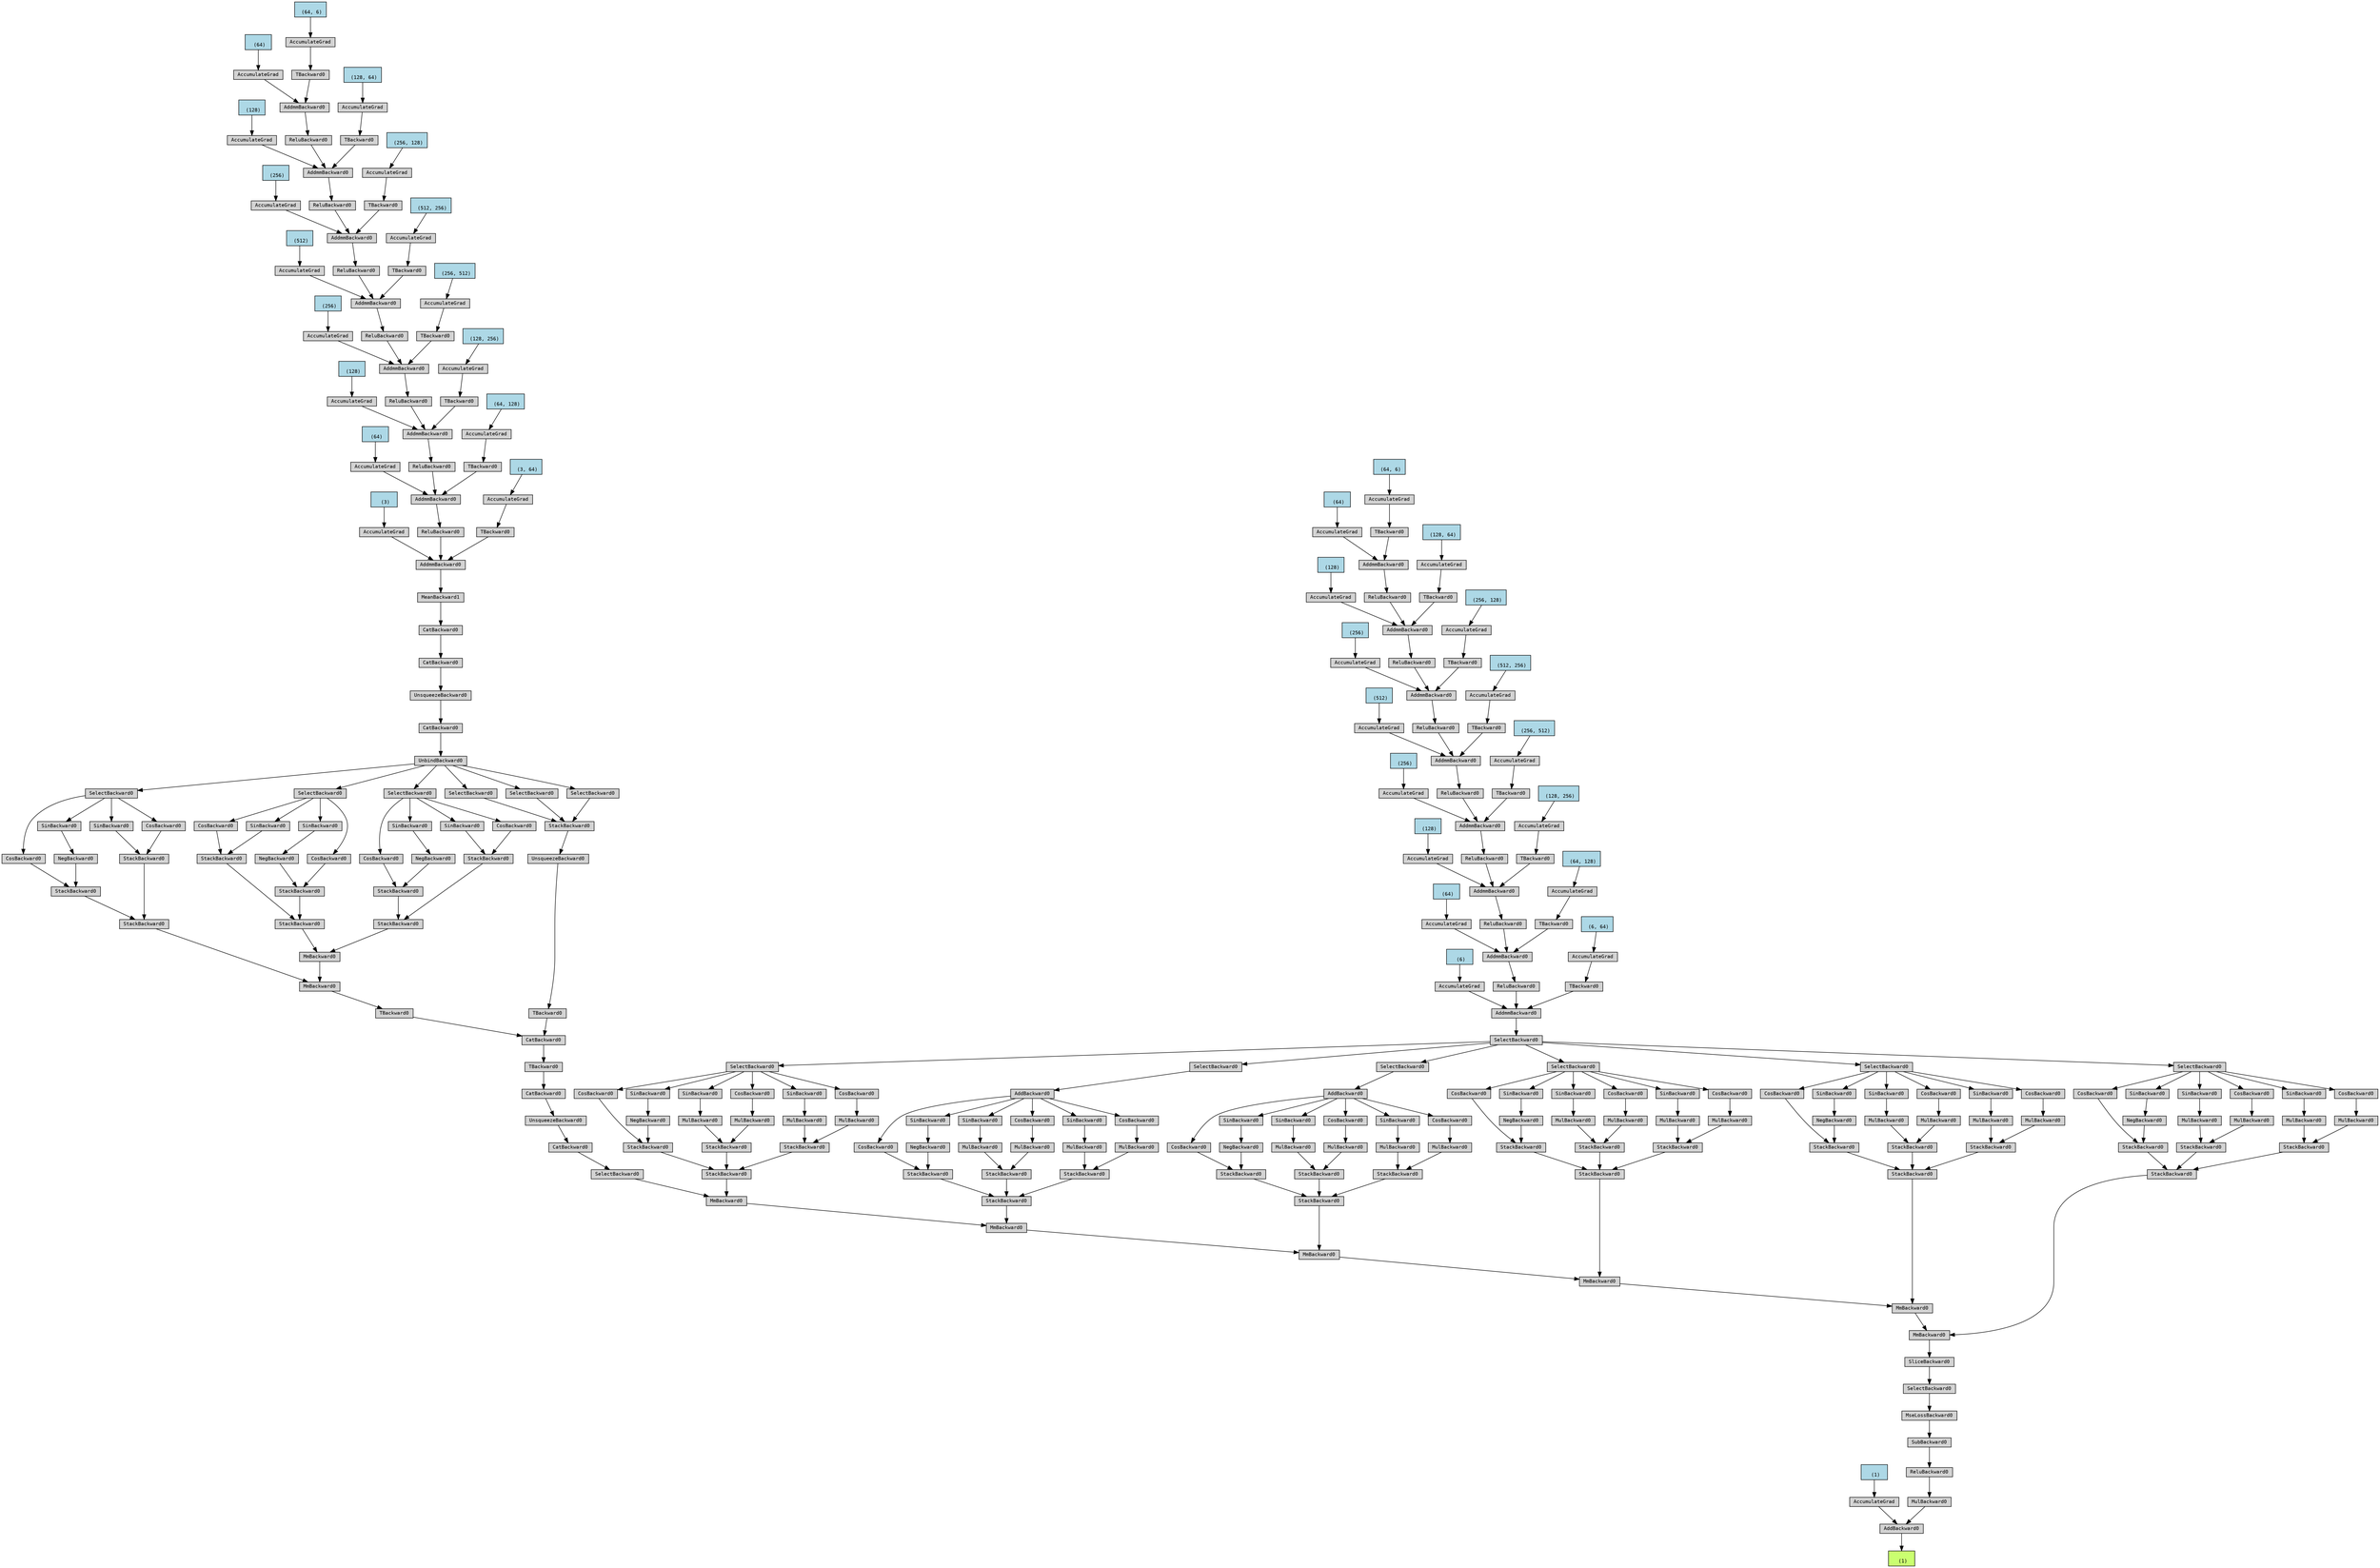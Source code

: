 digraph {
	graph [size="89.1,89.1"]
	node [align=left fontname=monospace fontsize=10 height=0.2 ranksep=0.1 shape=box style=filled]
	140610924723104 [label="
 (1)" fillcolor=darkolivegreen1]
	140611027736880 [label=AddBackward0]
	140611027736976 -> 140611027736880
	140610924722464 [label="
 (1)" fillcolor=lightblue]
	140610924722464 -> 140611027736976
	140611027736976 [label=AccumulateGrad]
	140611027745712 -> 140611027736880
	140611027745712 [label=MulBackward0]
	140611027745280 -> 140611027745712
	140611027745280 [label=ReluBackward0]
	140611027737744 -> 140611027745280
	140611027737744 [label=SubBackward0]
	140611027745040 -> 140611027737744
	140611027745040 [label=MseLossBackward0]
	140611027737696 -> 140611027745040
	140611027737696 [label=SelectBackward0]
	140611027737888 -> 140611027737696
	140611027737888 [label=SliceBackward0]
	140611027737936 -> 140611027737888
	140611027737936 [label=MmBackward0]
	140611027737984 -> 140611027737936
	140611027737984 [label=MmBackward0]
	140611027746288 -> 140611027737984
	140611027746288 [label=MmBackward0]
	140611027738128 -> 140611027746288
	140611027738128 [label=MmBackward0]
	140611027746432 -> 140611027738128
	140611027746432 [label=MmBackward0]
	140611027738272 -> 140611027746432
	140611027738272 [label=MmBackward0]
	140611027746528 -> 140611027738272
	140611027746528 [label=SelectBackward0]
	140611027746048 -> 140611027746528
	140611027746048 [label=CatBackward0]
	140611027737552 -> 140611027746048
	140611027737552 [label=UnsqueezeBackward0]
	140611027744944 -> 140611027737552
	140611027744944 [label=CatBackward0]
	140611027744752 -> 140611027744944
	140611027744752 [label=TBackward0]
	140611027744800 -> 140611027744752
	140611027744800 [label=CatBackward0]
	140611027744656 -> 140611027744800
	140611027744656 [label=TBackward0]
	140611027744176 -> 140611027744656
	140611027744176 [label=MmBackward0]
	140611027744080 -> 140611027744176
	140611027744080 [label=StackBackward0]
	140611027743984 -> 140611027744080
	140611027743984 [label=StackBackward0]
	140611027743792 -> 140611027743984
	140611027743792 [label=CosBackward0]
	140611027743648 -> 140611027743792
	140611027743648 [label=SelectBackward0]
	140611027743552 -> 140611027743648
	140611027743552 [label=UnbindBackward0]
	140611027743456 -> 140611027743552
	140611027743456 [label=CatBackward0]
	140611027743360 -> 140611027743456
	140611027743360 [label=UnsqueezeBackward0]
	140611027743264 -> 140611027743360
	140611027743264 [label=CatBackward0]
	140611027743168 -> 140611027743264
	140611027743168 [label=CatBackward0]
	140611027743024 -> 140611027743168
	140611027743024 [label=MeanBackward1]
	140611027742880 -> 140611027743024
	140611027742880 [label=AddmmBackward0]
	140611027742784 -> 140611027742880
	140611027693424 [label="
 (3)" fillcolor=lightblue]
	140611027693424 -> 140611027742784
	140611027742784 [label=AccumulateGrad]
	140611027742832 -> 140611027742880
	140611027742832 [label=ReluBackward0]
	140611027742688 -> 140611027742832
	140611027742688 [label=AddmmBackward0]
	140611027742448 -> 140611027742688
	140611027693264 [label="
 (64)" fillcolor=lightblue]
	140611027693264 -> 140611027742448
	140611027742448 [label=AccumulateGrad]
	140611027742496 -> 140611027742688
	140611027742496 [label=ReluBackward0]
	140611027742352 -> 140611027742496
	140611027742352 [label=AddmmBackward0]
	140611027742112 -> 140611027742352
	140611027693104 [label="
 (128)" fillcolor=lightblue]
	140611027693104 -> 140611027742112
	140611027742112 [label=AccumulateGrad]
	140611027742160 -> 140611027742352
	140611027742160 [label=ReluBackward0]
	140611027742016 -> 140611027742160
	140611027742016 [label=AddmmBackward0]
	140611027741776 -> 140611027742016
	140611027692944 [label="
 (256)" fillcolor=lightblue]
	140611027692944 -> 140611027741776
	140611027741776 [label=AccumulateGrad]
	140611027741824 -> 140611027742016
	140611027741824 [label=ReluBackward0]
	140611027741680 -> 140611027741824
	140611027741680 [label=AddmmBackward0]
	140611027741440 -> 140611027741680
	140611027692784 [label="
 (512)" fillcolor=lightblue]
	140611027692784 -> 140611027741440
	140611027741440 [label=AccumulateGrad]
	140611027741488 -> 140611027741680
	140611027741488 [label=ReluBackward0]
	140611027741344 -> 140611027741488
	140611027741344 [label=AddmmBackward0]
	140611027741104 -> 140611027741344
	140611027692624 [label="
 (256)" fillcolor=lightblue]
	140611027692624 -> 140611027741104
	140611027741104 [label=AccumulateGrad]
	140611027741152 -> 140611027741344
	140611027741152 [label=ReluBackward0]
	140611027741008 -> 140611027741152
	140611027741008 [label=AddmmBackward0]
	140611027740768 -> 140611027741008
	140611027692464 [label="
 (128)" fillcolor=lightblue]
	140611027692464 -> 140611027740768
	140611027740768 [label=AccumulateGrad]
	140611027740816 -> 140611027741008
	140611027740816 [label=ReluBackward0]
	140611027740672 -> 140611027740816
	140611027740672 [label=AddmmBackward0]
	140611027740336 -> 140611027740672
	140611027691584 [label="
 (64)" fillcolor=lightblue]
	140611027691584 -> 140611027740336
	140611027740336 [label=AccumulateGrad]
	140611027740432 -> 140611027740672
	140611027740432 [label=TBackward0]
	140611027740288 -> 140611027740432
	140611027691264 [label="
 (64, 6)" fillcolor=lightblue]
	140611027691264 -> 140611027740288
	140611027740288 [label=AccumulateGrad]
	140611027740864 -> 140611027741008
	140611027740864 [label=TBackward0]
	140611027740240 -> 140611027740864
	140611027692304 [label="
 (128, 64)" fillcolor=lightblue]
	140611027692304 -> 140611027740240
	140611027740240 [label=AccumulateGrad]
	140611027741200 -> 140611027741344
	140611027741200 [label=TBackward0]
	140611027740480 -> 140611027741200
	140611027692544 [label="
 (256, 128)" fillcolor=lightblue]
	140611027692544 -> 140611027740480
	140611027740480 [label=AccumulateGrad]
	140611027741536 -> 140611027741680
	140611027741536 [label=TBackward0]
	140611027740720 -> 140611027741536
	140611027692704 [label="
 (512, 256)" fillcolor=lightblue]
	140611027692704 -> 140611027740720
	140611027740720 [label=AccumulateGrad]
	140611027741872 -> 140611027742016
	140611027741872 [label=TBackward0]
	140611027741056 -> 140611027741872
	140611027692864 [label="
 (256, 512)" fillcolor=lightblue]
	140611027692864 -> 140611027741056
	140611027741056 [label=AccumulateGrad]
	140611027742208 -> 140611027742352
	140611027742208 [label=TBackward0]
	140611027741392 -> 140611027742208
	140611027693024 [label="
 (128, 256)" fillcolor=lightblue]
	140611027693024 -> 140611027741392
	140611027741392 [label=AccumulateGrad]
	140611027742544 -> 140611027742688
	140611027742544 [label=TBackward0]
	140611027741728 -> 140611027742544
	140611027693184 [label="
 (64, 128)" fillcolor=lightblue]
	140611027693184 -> 140611027741728
	140611027741728 [label=AccumulateGrad]
	140611027743744 -> 140611027742880
	140611027743744 [label=TBackward0]
	140611027742064 -> 140611027743744
	140611027693344 [label="
 (3, 64)" fillcolor=lightblue]
	140611027693344 -> 140611027742064
	140611027742064 [label=AccumulateGrad]
	140611027743840 -> 140611027743984
	140611027743840 [label=NegBackward0]
	140611027743504 -> 140611027743840
	140611027743504 [label=SinBackward0]
	140611027743648 -> 140611027743504
	140611027743936 -> 140611027744080
	140611027743936 [label=StackBackward0]
	140611027743312 -> 140611027743936
	140611027743312 [label=SinBackward0]
	140611027743648 -> 140611027743312
	140611027743600 -> 140611027743936
	140611027743600 [label=CosBackward0]
	140611027743648 -> 140611027743600
	140611027744128 -> 140611027744176
	140611027744128 [label=MmBackward0]
	140611027743408 -> 140611027744128
	140611027743408 [label=StackBackward0]
	140611027743120 -> 140611027743408
	140611027743120 [label=StackBackward0]
	140611027742400 -> 140611027743120
	140611027742400 [label=CosBackward0]
	140611027742592 -> 140611027742400
	140611027742592 [label=SelectBackward0]
	140611027743552 -> 140611027742592
	140611027742736 -> 140611027743120
	140611027742736 [label=SinBackward0]
	140611027742592 -> 140611027742736
	140611027743216 -> 140611027743408
	140611027743216 [label=StackBackward0]
	140611027741920 -> 140611027743216
	140611027741920 [label=NegBackward0]
	140611027741584 -> 140611027741920
	140611027741584 [label=SinBackward0]
	140611027742592 -> 140611027741584
	140611027742256 -> 140611027743216
	140611027742256 [label=CosBackward0]
	140611027742592 -> 140611027742256
	140611027743888 -> 140611027744128
	140611027743888 [label=StackBackward0]
	140611027741248 -> 140611027743888
	140611027741248 [label=StackBackward0]
	140611027740000 -> 140611027741248
	140611027740000 [label=CosBackward0]
	140611027739952 -> 140611027740000
	140611027739952 [label=SelectBackward0]
	140611027743552 -> 140611027739952
	140611027740096 -> 140611027741248
	140611027740096 [label=NegBackward0]
	140611027739904 -> 140611027740096
	140611027739904 [label=SinBackward0]
	140611027739952 -> 140611027739904
	140611027742976 -> 140611027743888
	140611027742976 [label=StackBackward0]
	140611027739760 -> 140611027742976
	140611027739760 [label=SinBackward0]
	140611027739952 -> 140611027739760
	140611027739856 -> 140611027742976
	140611027739856 [label=CosBackward0]
	140611027739952 -> 140611027739856
	140611027744608 -> 140611027744800
	140611027744608 [label=TBackward0]
	140611027744032 -> 140611027744608
	140611027744032 [label=UnsqueezeBackward0]
	140611027740912 -> 140611027744032
	140611027740912 [label=StackBackward0]
	140611027740192 -> 140611027740912
	140611027740192 [label=SelectBackward0]
	140611027743552 -> 140611027740192
	140611027740528 -> 140611027740912
	140611027740528 [label=SelectBackward0]
	140611027743552 -> 140611027740528
	140611027744224 -> 140611027740912
	140611027744224 [label=SelectBackward0]
	140611027743552 -> 140611027744224
	140611027735968 -> 140611027738272
	140611027735968 [label=StackBackward0]
	140611027736736 -> 140611027735968
	140611027736736 [label=StackBackward0]
	140611027744272 -> 140611027736736
	140611027744272 [label=CosBackward0]
	140611027739472 -> 140611027744272
	140611027739472 [label=SelectBackward0]
	140611027739616 -> 140611027739472
	140611027739616 [label=SelectBackward0]
	140611027739376 -> 140611027739616
	140611027739376 [label=AddmmBackward0]
	140611027739280 -> 140611027739376
	140611027694624 [label="
 (6)" fillcolor=lightblue]
	140611027694624 -> 140611027739280
	140611027739280 [label=AccumulateGrad]
	140611027739328 -> 140611027739376
	140611027739328 [label=ReluBackward0]
	140611027739184 -> 140611027739328
	140611027739184 [label=AddmmBackward0]
	140611027738992 -> 140611027739184
	140611027694464 [label="
 (64)" fillcolor=lightblue]
	140611027694464 -> 140611027738992
	140611027738992 [label=AccumulateGrad]
	140611027739040 -> 140611027739184
	140611027739040 [label=ReluBackward0]
	140611027738848 -> 140611027739040
	140611027738848 [label=AddmmBackward0]
	140611027736208 -> 140611027738848
	140611027694304 [label="
 (128)" fillcolor=lightblue]
	140611027694304 -> 140611027736208
	140611027736208 [label=AccumulateGrad]
	140611027738704 -> 140611027738848
	140611027738704 [label=ReluBackward0]
	140611027735872 -> 140611027738704
	140611027735872 [label=AddmmBackward0]
	140611027736832 -> 140611027735872
	140611027694144 [label="
 (256)" fillcolor=lightblue]
	140611027694144 -> 140611027736832
	140611027736832 [label=AccumulateGrad]
	140611027736496 -> 140611027735872
	140611027736496 [label=ReluBackward0]
	140611027737024 -> 140611027736496
	140611027737024 [label=AddmmBackward0]
	140611027736352 -> 140611027737024
	140611027693984 [label="
 (512)" fillcolor=lightblue]
	140611027693984 -> 140611027736352
	140611027736352 [label=AccumulateGrad]
	140610924644816 -> 140611027737024
	140610924644816 [label=ReluBackward0]
	140610924644720 -> 140610924644816
	140610924644720 [label=AddmmBackward0]
	140610924644528 -> 140610924644720
	140611027693824 [label="
 (256)" fillcolor=lightblue]
	140611027693824 -> 140610924644528
	140610924644528 [label=AccumulateGrad]
	140610924644576 -> 140610924644720
	140610924644576 [label=ReluBackward0]
	140610924644432 -> 140610924644576
	140610924644432 [label=AddmmBackward0]
	140610924644048 -> 140610924644432
	140611027693664 [label="
 (128)" fillcolor=lightblue]
	140611027693664 -> 140610924644048
	140610924644048 [label=AccumulateGrad]
	140610924644096 -> 140610924644432
	140610924644096 [label=ReluBackward0]
	140610924643952 -> 140610924644096
	140610924643952 [label=AddmmBackward0]
	140610924643760 -> 140610924643952
	140611027687264 [label="
 (64)" fillcolor=lightblue]
	140611027687264 -> 140610924643760
	140610924643760 [label=AccumulateGrad]
	140610924643808 -> 140610924643952
	140610924643808 [label=TBackward0]
	140610924643712 -> 140610924643808
	140611027690144 [label="
 (64, 6)" fillcolor=lightblue]
	140611027690144 -> 140610924643712
	140610924643712 [label=AccumulateGrad]
	140610924644144 -> 140610924644432
	140610924644144 [label=TBackward0]
	140610924643664 -> 140610924644144
	140611027686944 [label="
 (128, 64)" fillcolor=lightblue]
	140611027686944 -> 140610924643664
	140610924643664 [label=AccumulateGrad]
	140610924644624 -> 140610924644720
	140610924644624 [label=TBackward0]
	140610924643856 -> 140610924644624
	140611027693744 [label="
 (256, 128)" fillcolor=lightblue]
	140611027693744 -> 140610924643856
	140610924643856 [label=AccumulateGrad]
	140610924644864 -> 140611027737024
	140610924644864 [label=TBackward0]
	140610924644000 -> 140610924644864
	140611027693904 [label="
 (512, 256)" fillcolor=lightblue]
	140611027693904 -> 140610924644000
	140610924644000 [label=AccumulateGrad]
	140611027736544 -> 140611027735872
	140611027736544 [label=TBackward0]
	140611027737120 -> 140611027736544
	140611027694064 [label="
 (256, 512)" fillcolor=lightblue]
	140611027694064 -> 140611027737120
	140611027737120 [label=AccumulateGrad]
	140611027738752 -> 140611027738848
	140611027738752 [label=TBackward0]
	140611027736928 -> 140611027738752
	140611027694224 [label="
 (128, 256)" fillcolor=lightblue]
	140611027694224 -> 140611027736928
	140611027736928 [label=AccumulateGrad]
	140611027739088 -> 140611027739184
	140611027739088 [label=TBackward0]
	140611027736640 -> 140611027739088
	140611027694384 [label="
 (64, 128)" fillcolor=lightblue]
	140611027694384 -> 140611027736640
	140611027736640 [label=AccumulateGrad]
	140611027743696 -> 140611027739376
	140611027743696 [label=TBackward0]
	140611027736256 -> 140611027743696
	140611027694544 [label="
 (6, 64)" fillcolor=lightblue]
	140611027694544 -> 140611027736256
	140611027736256 [label=AccumulateGrad]
	140611027746768 -> 140611027736736
	140611027746768 [label=NegBackward0]
	140611027739424 -> 140611027746768
	140611027739424 [label=SinBackward0]
	140611027739472 -> 140611027739424
	140611027745952 -> 140611027735968
	140611027745952 [label=StackBackward0]
	140611027738896 -> 140611027745952
	140611027738896 [label=MulBackward0]
	140611027738800 -> 140611027738896
	140611027738800 [label=SinBackward0]
	140611027739472 -> 140611027738800
	140611027739568 -> 140611027745952
	140611027739568 [label=MulBackward0]
	140611027739232 -> 140611027739568
	140611027739232 [label=CosBackward0]
	140611027739472 -> 140611027739232
	140611027738560 -> 140611027735968
	140611027738560 [label=StackBackward0]
	140611027739712 -> 140611027738560
	140611027739712 [label=MulBackward0]
	140610924644768 -> 140611027739712
	140610924644768 [label=SinBackward0]
	140611027739472 -> 140610924644768
	140611027736688 -> 140611027738560
	140611027736688 [label=MulBackward0]
	140610924644672 -> 140611027736688
	140610924644672 [label=CosBackward0]
	140611027739472 -> 140610924644672
	140611027735920 -> 140611027746432
	140611027735920 [label=StackBackward0]
	140611027744704 -> 140611027735920
	140611027744704 [label=StackBackward0]
	140610924643520 -> 140611027744704
	140610924643520 [label=CosBackward0]
	140610924643424 -> 140610924643520
	140610924643424 [label=AddBackward0]
	140610924643328 -> 140610924643424
	140610924643328 [label=SelectBackward0]
	140611027739616 -> 140610924643328
	140610924643568 -> 140611027744704
	140610924643568 [label=NegBackward0]
	140610924643232 -> 140610924643568
	140610924643232 [label=SinBackward0]
	140610924643424 -> 140610924643232
	140611027738320 -> 140611027735920
	140611027738320 [label=StackBackward0]
	140610924643616 -> 140611027738320
	140610924643616 [label=MulBackward0]
	140610924643184 -> 140610924643616
	140610924643184 [label=SinBackward0]
	140610924643424 -> 140610924643184
	140610924643376 -> 140611027738320
	140610924643376 [label=MulBackward0]
	140610924643136 -> 140610924643376
	140610924643136 [label=CosBackward0]
	140610924643424 -> 140610924643136
	140610924644480 -> 140611027735920
	140610924644480 [label=StackBackward0]
	140610924643040 -> 140610924644480
	140610924643040 [label=MulBackward0]
	140610924642992 -> 140610924643040
	140610924642992 [label=SinBackward0]
	140610924643424 -> 140610924642992
	140610924643088 -> 140610924644480
	140610924643088 [label=MulBackward0]
	140610924642944 -> 140610924643088
	140610924642944 [label=CosBackward0]
	140610924643424 -> 140610924642944
	140611027738176 -> 140611027738128
	140611027738176 [label=StackBackward0]
	140611027738224 -> 140611027738176
	140611027738224 [label=StackBackward0]
	140610924643472 -> 140611027738224
	140610924643472 [label=CosBackward0]
	140610924642656 -> 140610924643472
	140610924642656 [label=AddBackward0]
	140610924642560 -> 140610924642656
	140610924642560 [label=SelectBackward0]
	140611027739616 -> 140610924642560
	140610924643280 -> 140611027738224
	140610924643280 [label=NegBackward0]
	140610924642464 -> 140610924643280
	140610924642464 [label=SinBackward0]
	140610924642656 -> 140610924642464
	140610924643904 -> 140611027738176
	140610924643904 [label=StackBackward0]
	140610924642752 -> 140610924643904
	140610924642752 [label=MulBackward0]
	140610924642416 -> 140610924642752
	140610924642416 [label=SinBackward0]
	140610924642656 -> 140610924642416
	140610924642608 -> 140610924643904
	140610924642608 [label=MulBackward0]
	140610924642368 -> 140610924642608
	140610924642368 [label=CosBackward0]
	140610924642656 -> 140610924642368
	140610924644192 -> 140611027738176
	140610924644192 [label=StackBackward0]
	140610924644288 -> 140610924644192
	140610924644288 [label=MulBackward0]
	140610924644912 -> 140610924644288
	140610924644912 [label=SinBackward0]
	140610924642656 -> 140610924644912
	140610924644240 -> 140610924644192
	140610924644240 [label=MulBackward0]
	140610924644960 -> 140610924644240
	140610924644960 [label=CosBackward0]
	140610924642656 -> 140610924644960
	140611027746336 -> 140611027746288
	140611027746336 [label=StackBackward0]
	140611027746384 -> 140611027746336
	140611027746384 [label=StackBackward0]
	140610924642704 -> 140611027746384
	140610924642704 [label=CosBackward0]
	140610924645104 -> 140610924642704
	140610924645104 [label=SelectBackward0]
	140611027739616 -> 140610924645104
	140610924642512 -> 140611027746384
	140610924642512 [label=NegBackward0]
	140610924645152 -> 140610924642512
	140610924645152 [label=SinBackward0]
	140610924645104 -> 140610924645152
	140610924642800 -> 140611027746336
	140610924642800 [label=StackBackward0]
	140610924645248 -> 140610924642800
	140610924645248 [label=MulBackward0]
	140610924645296 -> 140610924645248
	140610924645296 [label=SinBackward0]
	140610924645104 -> 140610924645296
	140610924645200 -> 140610924642800
	140610924645200 [label=MulBackward0]
	140610924645344 -> 140610924645200
	140610924645344 [label=CosBackward0]
	140610924645104 -> 140610924645344
	140610924642848 -> 140611027746336
	140610924642848 [label=StackBackward0]
	140610924645440 -> 140610924642848
	140610924645440 [label=MulBackward0]
	140610924645488 -> 140610924645440
	140610924645488 [label=SinBackward0]
	140610924645104 -> 140610924645488
	140610924645392 -> 140610924642848
	140610924645392 [label=MulBackward0]
	140610924645536 -> 140610924645392
	140610924645536 [label=CosBackward0]
	140610924645104 -> 140610924645536
	140611027738032 -> 140611027737984
	140611027738032 [label=StackBackward0]
	140611027738080 -> 140611027738032
	140611027738080 [label=StackBackward0]
	140610924645056 -> 140611027738080
	140610924645056 [label=CosBackward0]
	140610924645776 -> 140610924645056
	140610924645776 [label=SelectBackward0]
	140611027739616 -> 140610924645776
	140610924645008 -> 140611027738080
	140610924645008 [label=NegBackward0]
	140610924645824 -> 140610924645008
	140610924645824 [label=SinBackward0]
	140610924645776 -> 140610924645824
	140610924644384 -> 140611027738032
	140610924644384 [label=StackBackward0]
	140610924645920 -> 140610924644384
	140610924645920 [label=MulBackward0]
	140610924645968 -> 140610924645920
	140610924645968 [label=SinBackward0]
	140610924645776 -> 140610924645968
	140610924645872 -> 140610924644384
	140610924645872 [label=MulBackward0]
	140610924646016 -> 140610924645872
	140610924646016 [label=CosBackward0]
	140610924645776 -> 140610924646016
	140610924644336 -> 140611027738032
	140610924644336 [label=StackBackward0]
	140610924646112 -> 140610924644336
	140610924646112 [label=MulBackward0]
	140610924646160 -> 140610924646112
	140610924646160 [label=SinBackward0]
	140610924645776 -> 140610924646160
	140610924646064 -> 140610924644336
	140610924646064 [label=MulBackward0]
	140610924646208 -> 140610924646064
	140610924646208 [label=CosBackward0]
	140610924645776 -> 140610924646208
	140611027746192 -> 140611027737936
	140611027746192 [label=StackBackward0]
	140611027746240 -> 140611027746192
	140611027746240 [label=StackBackward0]
	140610924645728 -> 140611027746240
	140610924645728 [label=CosBackward0]
	140610924646448 -> 140610924645728
	140610924646448 [label=SelectBackward0]
	140611027739616 -> 140610924646448
	140610924645680 -> 140611027746240
	140610924645680 [label=NegBackward0]
	140610924646496 -> 140610924645680
	140610924646496 [label=SinBackward0]
	140610924646448 -> 140610924646496
	140610924645632 -> 140611027746192
	140610924645632 [label=StackBackward0]
	140610924646592 -> 140610924645632
	140610924646592 [label=MulBackward0]
	140610924646640 -> 140610924646592
	140610924646640 [label=SinBackward0]
	140610924646448 -> 140610924646640
	140610924646544 -> 140610924645632
	140610924646544 [label=MulBackward0]
	140610924646688 -> 140610924646544
	140610924646688 [label=CosBackward0]
	140610924646448 -> 140610924646688
	140610924645584 -> 140611027746192
	140610924645584 [label=StackBackward0]
	140610924646784 -> 140610924645584
	140610924646784 [label=MulBackward0]
	140610924646832 -> 140610924646784
	140610924646832 [label=SinBackward0]
	140610924646448 -> 140610924646832
	140610924646736 -> 140610924645584
	140610924646736 [label=MulBackward0]
	140610924646880 -> 140610924646736
	140610924646880 [label=CosBackward0]
	140610924646448 -> 140610924646880
	140611027736880 -> 140610924723104
}
